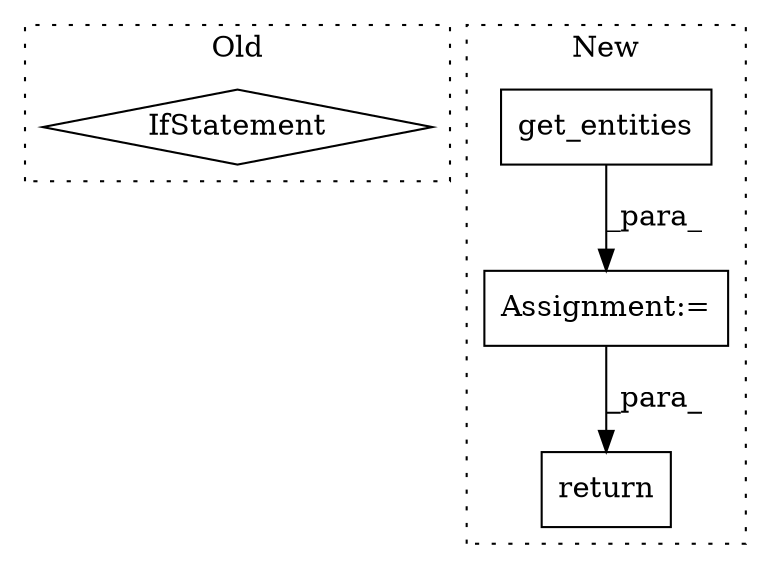 digraph G {
subgraph cluster0 {
1 [label="IfStatement" a="25" s="1418,1448" l="4,2" shape="diamond"];
label = "Old";
style="dotted";
}
subgraph cluster1 {
2 [label="get_entities" a="32" s="3219,3255" l="13,1" shape="box"];
3 [label="Assignment:=" a="7" s="3213" l="1" shape="box"];
4 [label="return" a="41" s="3262" l="7" shape="box"];
label = "New";
style="dotted";
}
2 -> 3 [label="_para_"];
3 -> 4 [label="_para_"];
}